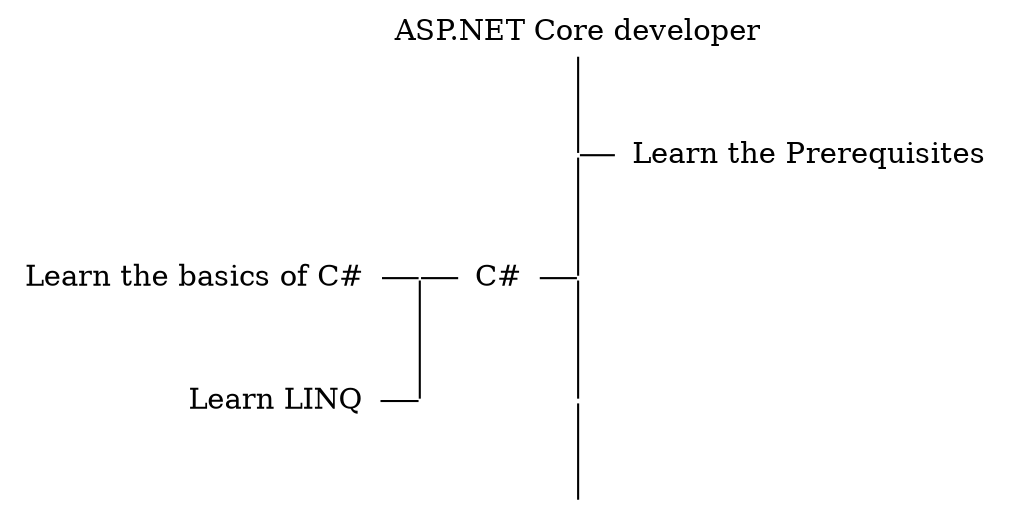 digraph learning_roadmap {
    node[shape=none, width=0, height=0, label=""];
    edge[dir=none];

    subgraph main {
        head_topic [label = "ASP.NET Core developer"]
        prerequisites [label = "Learn the Prerequisites"]

        head_topic -> main1 -> main2 -> main3;
        main3 -> main4 
        
        {rank=same; main1 -> prerequisites;}
        {rank=same; csharp -> main2;}
    }

    subgraph csharp {
        csharp [label = "C#"]
        basic_c_sharp [label = "Learn the basics of C#"]
        linq [label = "Learn LINQ"]

        csharp1 -> csharp2 
        {rank=same; csharp1 ->  csharp}
        {rank=same; basic_c_sharp ->  csharp1}
        {rank=same; linq -> csharp2}
    }
}